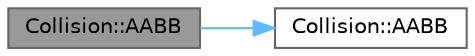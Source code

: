 digraph "Collision::AABB"
{
 // LATEX_PDF_SIZE
  bgcolor="transparent";
  edge [fontname=Helvetica,fontsize=10,labelfontname=Helvetica,labelfontsize=10];
  node [fontname=Helvetica,fontsize=10,shape=box,height=0.2,width=0.4];
  rankdir="LR";
  Node1 [id="Node000001",label="Collision::AABB",height=0.2,width=0.4,color="gray40", fillcolor="grey60", style="filled", fontcolor="black",tooltip=" "];
  Node1 -> Node2 [id="edge2_Node000001_Node000002",color="steelblue1",style="solid",tooltip=" "];
  Node2 [id="Node000002",label="Collision::AABB",height=0.2,width=0.4,color="grey40", fillcolor="white", style="filled",URL="$class_collision.html#a4c1f3d2b5230ffb04894207b4b8cebcd",tooltip=" "];
}
